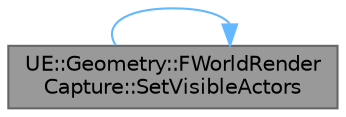 digraph "UE::Geometry::FWorldRenderCapture::SetVisibleActors"
{
 // INTERACTIVE_SVG=YES
 // LATEX_PDF_SIZE
  bgcolor="transparent";
  edge [fontname=Helvetica,fontsize=10,labelfontname=Helvetica,labelfontsize=10];
  node [fontname=Helvetica,fontsize=10,shape=box,height=0.2,width=0.4];
  rankdir="LR";
  Node1 [id="Node000001",label="UE::Geometry::FWorldRender\lCapture::SetVisibleActors",height=0.2,width=0.4,color="gray40", fillcolor="grey60", style="filled", fontcolor="black",tooltip="Set the set of Actors in the target World that should be included in the Rendering."];
  Node1 -> Node1 [id="edge1_Node000001_Node000001",color="steelblue1",style="solid",tooltip=" "];
}
